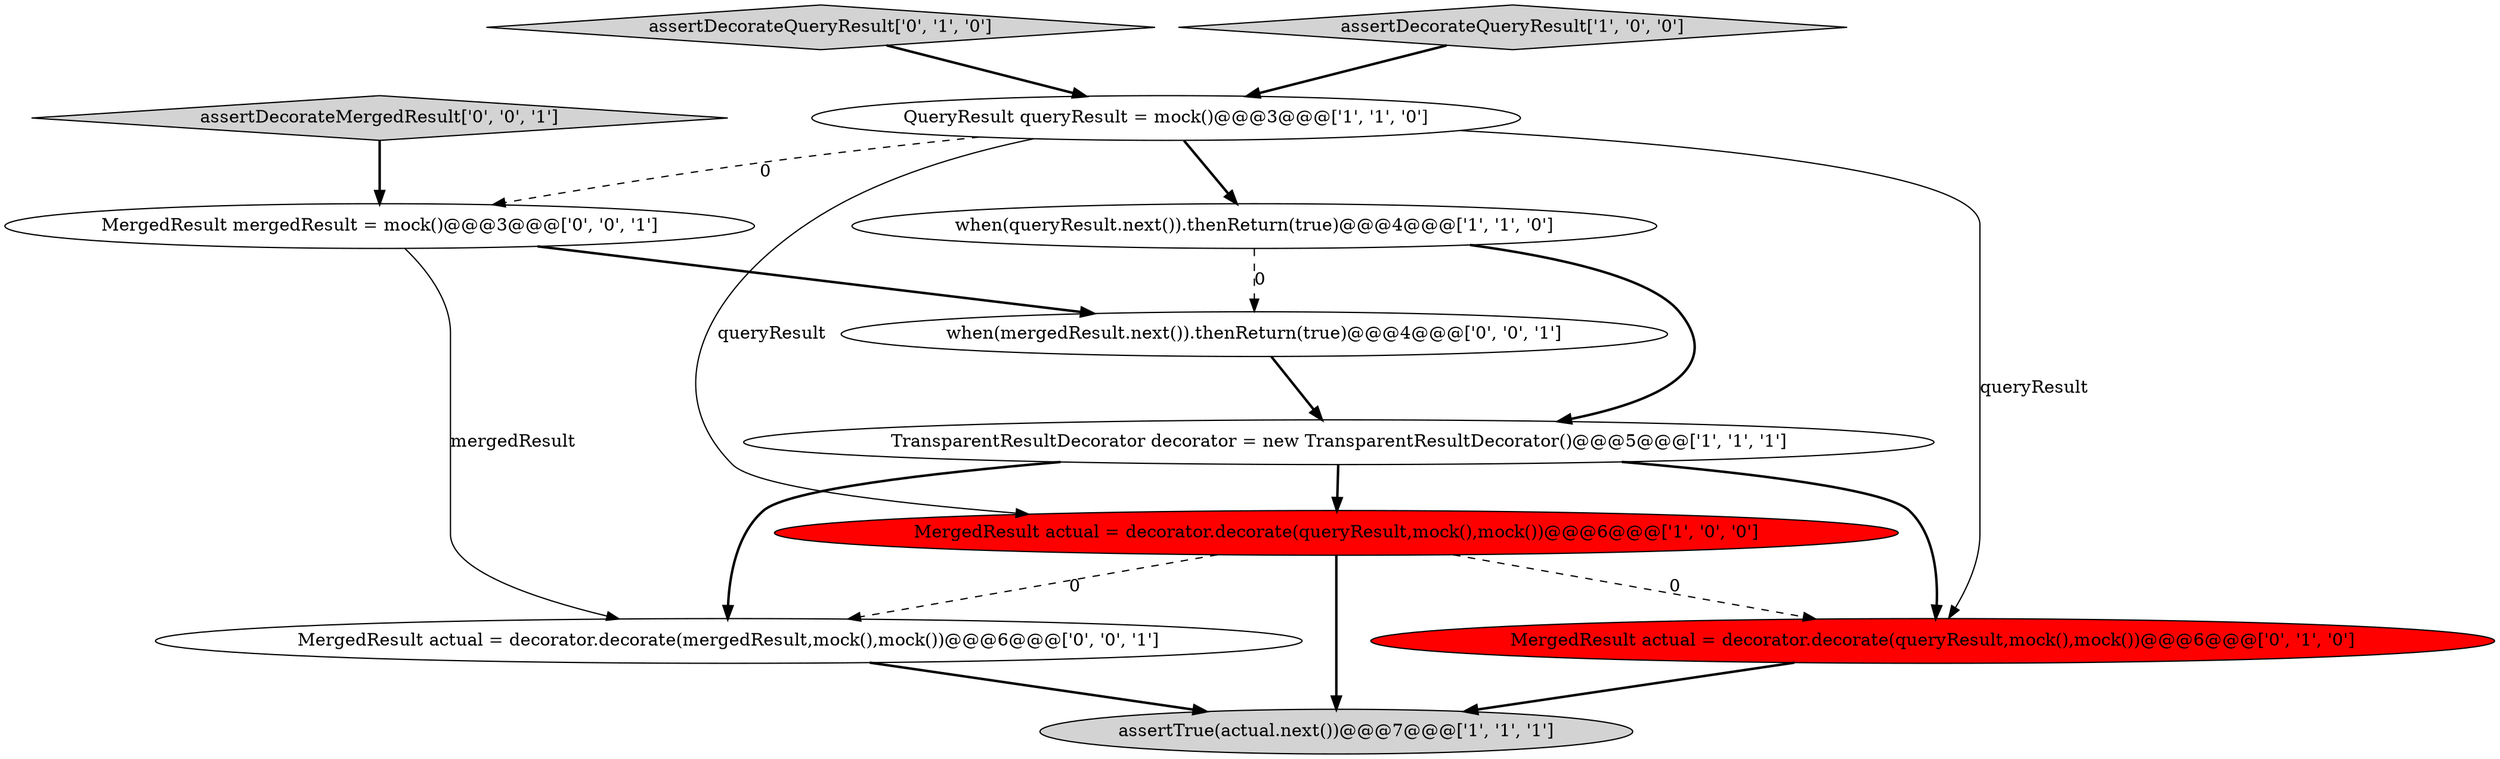 digraph {
1 [style = filled, label = "TransparentResultDecorator decorator = new TransparentResultDecorator()@@@5@@@['1', '1', '1']", fillcolor = white, shape = ellipse image = "AAA0AAABBB1BBB"];
5 [style = filled, label = "when(queryResult.next()).thenReturn(true)@@@4@@@['1', '1', '0']", fillcolor = white, shape = ellipse image = "AAA0AAABBB1BBB"];
8 [style = filled, label = "when(mergedResult.next()).thenReturn(true)@@@4@@@['0', '0', '1']", fillcolor = white, shape = ellipse image = "AAA0AAABBB3BBB"];
7 [style = filled, label = "assertDecorateQueryResult['0', '1', '0']", fillcolor = lightgray, shape = diamond image = "AAA0AAABBB2BBB"];
0 [style = filled, label = "assertTrue(actual.next())@@@7@@@['1', '1', '1']", fillcolor = lightgray, shape = ellipse image = "AAA0AAABBB1BBB"];
4 [style = filled, label = "QueryResult queryResult = mock()@@@3@@@['1', '1', '0']", fillcolor = white, shape = ellipse image = "AAA0AAABBB1BBB"];
3 [style = filled, label = "MergedResult actual = decorator.decorate(queryResult,mock(),mock())@@@6@@@['1', '0', '0']", fillcolor = red, shape = ellipse image = "AAA1AAABBB1BBB"];
11 [style = filled, label = "MergedResult mergedResult = mock()@@@3@@@['0', '0', '1']", fillcolor = white, shape = ellipse image = "AAA0AAABBB3BBB"];
10 [style = filled, label = "MergedResult actual = decorator.decorate(mergedResult,mock(),mock())@@@6@@@['0', '0', '1']", fillcolor = white, shape = ellipse image = "AAA0AAABBB3BBB"];
2 [style = filled, label = "assertDecorateQueryResult['1', '0', '0']", fillcolor = lightgray, shape = diamond image = "AAA0AAABBB1BBB"];
6 [style = filled, label = "MergedResult actual = decorator.decorate(queryResult,mock(),mock())@@@6@@@['0', '1', '0']", fillcolor = red, shape = ellipse image = "AAA1AAABBB2BBB"];
9 [style = filled, label = "assertDecorateMergedResult['0', '0', '1']", fillcolor = lightgray, shape = diamond image = "AAA0AAABBB3BBB"];
1->3 [style = bold, label=""];
5->8 [style = dashed, label="0"];
8->1 [style = bold, label=""];
11->8 [style = bold, label=""];
5->1 [style = bold, label=""];
10->0 [style = bold, label=""];
4->3 [style = solid, label="queryResult"];
3->6 [style = dashed, label="0"];
1->6 [style = bold, label=""];
6->0 [style = bold, label=""];
3->10 [style = dashed, label="0"];
7->4 [style = bold, label=""];
9->11 [style = bold, label=""];
4->11 [style = dashed, label="0"];
1->10 [style = bold, label=""];
2->4 [style = bold, label=""];
4->5 [style = bold, label=""];
11->10 [style = solid, label="mergedResult"];
3->0 [style = bold, label=""];
4->6 [style = solid, label="queryResult"];
}
